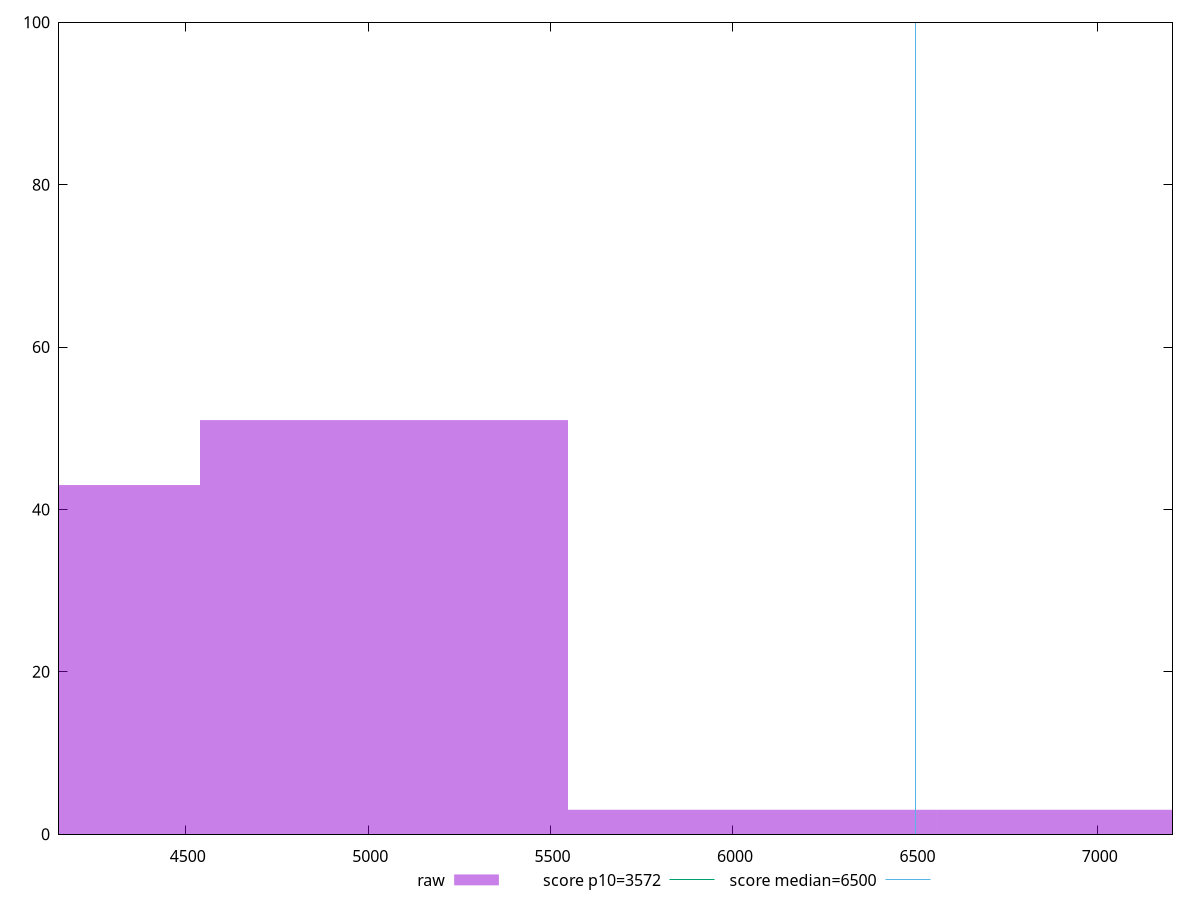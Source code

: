 reset

$raw <<EOF
5043.512107074078 51
4034.8096856592624 43
7060.916949903709 3
6052.214528488894 3
EOF

set key outside below
set boxwidth 1008.7024214148156
set xrange [4152.75:7204.623]
set yrange [0:100]
set trange [0:100]
set style fill transparent solid 0.5 noborder

set parametric
set terminal svg size 640, 490 enhanced background rgb 'white'
set output "report_00013_2021-02-09T12-04-24.940Z/first-cpu-idle/samples/pages+cached+noadtech+nomedia+nocss/raw/histogram.svg"

plot $raw title "raw" with boxes, \
     3572,t title "score p10=3572", \
     6500,t title "score median=6500"

reset

